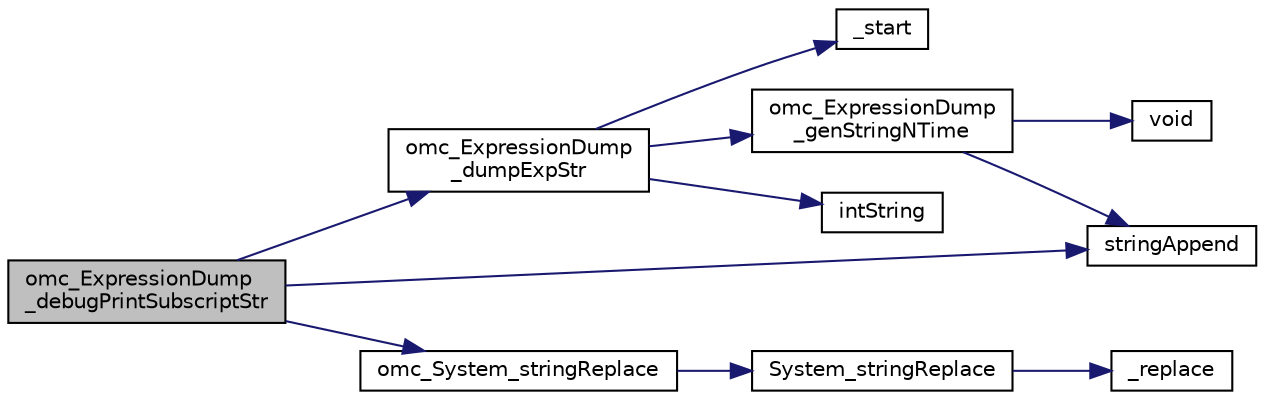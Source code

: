 digraph "omc_ExpressionDump_debugPrintSubscriptStr"
{
  edge [fontname="Helvetica",fontsize="10",labelfontname="Helvetica",labelfontsize="10"];
  node [fontname="Helvetica",fontsize="10",shape=record];
  rankdir="LR";
  Node2117 [label="omc_ExpressionDump\l_debugPrintSubscriptStr",height=0.2,width=0.4,color="black", fillcolor="grey75", style="filled", fontcolor="black"];
  Node2117 -> Node2118 [color="midnightblue",fontsize="10",style="solid",fontname="Helvetica"];
  Node2118 [label="omc_ExpressionDump\l_dumpExpStr",height=0.2,width=0.4,color="black", fillcolor="white", style="filled",URL="$d8/d16/_expression_dump_8c.html#a97076d35435285700da1dacc43e455f0"];
  Node2118 -> Node2119 [color="midnightblue",fontsize="10",style="solid",fontname="Helvetica"];
  Node2119 [label="_start",height=0.2,width=0.4,color="black", fillcolor="white", style="filled",URL="$d1/dfc/expat__lib_8c.html#adf65e97c498597b0fa234e787465c538"];
  Node2118 -> Node2120 [color="midnightblue",fontsize="10",style="solid",fontname="Helvetica"];
  Node2120 [label="omc_ExpressionDump\l_genStringNTime",height=0.2,width=0.4,color="black", fillcolor="white", style="filled",URL="$d8/d16/_expression_dump_8c.html#aa6a689793f7aa2847f0343ec3ab17dda"];
  Node2120 -> Node2121 [color="midnightblue",fontsize="10",style="solid",fontname="Helvetica"];
  Node2121 [label="stringAppend",height=0.2,width=0.4,color="black", fillcolor="white", style="filled",URL="$d7/deb/build_2include_2omc_2c_2util_2modelica__string_8c.html#a751007abc59e9ca7978f2af10a0c814f"];
  Node2120 -> Node2122 [color="midnightblue",fontsize="10",style="solid",fontname="Helvetica"];
  Node2122 [label="void",height=0.2,width=0.4,color="black", fillcolor="white", style="filled",URL="$d1/dd1/3rd_party_2gc_2include_2gc_8h.html#acacfa47efcc44a29f7bb7d98f2a000f8"];
  Node2118 -> Node2123 [color="midnightblue",fontsize="10",style="solid",fontname="Helvetica"];
  Node2123 [label="intString",height=0.2,width=0.4,color="black", fillcolor="white", style="filled",URL="$d2/d57/build_2include_2omc_2c_2meta_2meta__modelica__builtin_8h.html#a751bf2360cb3df6de97811998890b7ea"];
  Node2117 -> Node2124 [color="midnightblue",fontsize="10",style="solid",fontname="Helvetica"];
  Node2124 [label="omc_System_stringReplace",height=0.2,width=0.4,color="black", fillcolor="white", style="filled",URL="$d1/d95/_system_8c.html#a058b959f3f74b2d76bb6b21a01cdddb1"];
  Node2124 -> Node2125 [color="midnightblue",fontsize="10",style="solid",fontname="Helvetica"];
  Node2125 [label="System_stringReplace",height=0.2,width=0.4,color="black", fillcolor="white", style="filled",URL="$d8/d28/_compiler_2boot_2build_2system_8h.html#abd9e4634afacfdd5c965aee4d8662e35"];
  Node2125 -> Node2126 [color="midnightblue",fontsize="10",style="solid",fontname="Helvetica"];
  Node2126 [label="_replace",height=0.2,width=0.4,color="black", fillcolor="white", style="filled",URL="$d0/dfd/printimpl_8c.html#a0ba59718edccbb5a0e203e2c9600a69c"];
  Node2117 -> Node2121 [color="midnightblue",fontsize="10",style="solid",fontname="Helvetica"];
}
